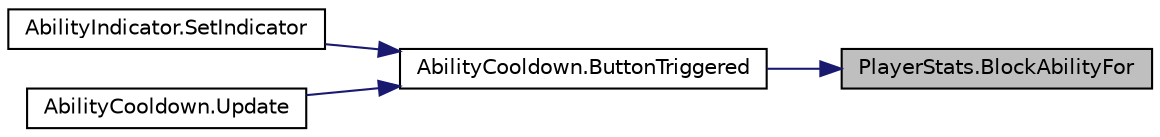digraph "PlayerStats.BlockAbilityFor"
{
 // INTERACTIVE_SVG=YES
 // LATEX_PDF_SIZE
  bgcolor="transparent";
  edge [fontname="Helvetica",fontsize="10",labelfontname="Helvetica",labelfontsize="10"];
  node [fontname="Helvetica",fontsize="10",shape=record];
  rankdir="RL";
  Node1 [label="PlayerStats.BlockAbilityFor",height=0.2,width=0.4,color="black", fillcolor="grey75", style="filled", fontcolor="black",tooltip=" "];
  Node1 -> Node2 [dir="back",color="midnightblue",fontsize="10",style="solid",fontname="Helvetica"];
  Node2 [label="AbilityCooldown.ButtonTriggered",height=0.2,width=0.4,color="black",URL="$class_ability_cooldown.html#a24d10146f84157eecd34133535f98c0b",tooltip="When the button is actually triggered, this function should execute"];
  Node2 -> Node3 [dir="back",color="midnightblue",fontsize="10",style="solid",fontname="Helvetica"];
  Node3 [label="AbilityIndicator.SetIndicator",height=0.2,width=0.4,color="black",URL="$class_ability_indicator.html#a334fb70612241c8c1067bb596a4e2a26",tooltip="Shows the indicator of the wanted ability"];
  Node2 -> Node4 [dir="back",color="midnightblue",fontsize="10",style="solid",fontname="Helvetica"];
  Node4 [label="AbilityCooldown.Update",height=0.2,width=0.4,color="black",URL="$class_ability_cooldown.html#a0a1223f783a3c342413172a5797fa597",tooltip=" "];
}
